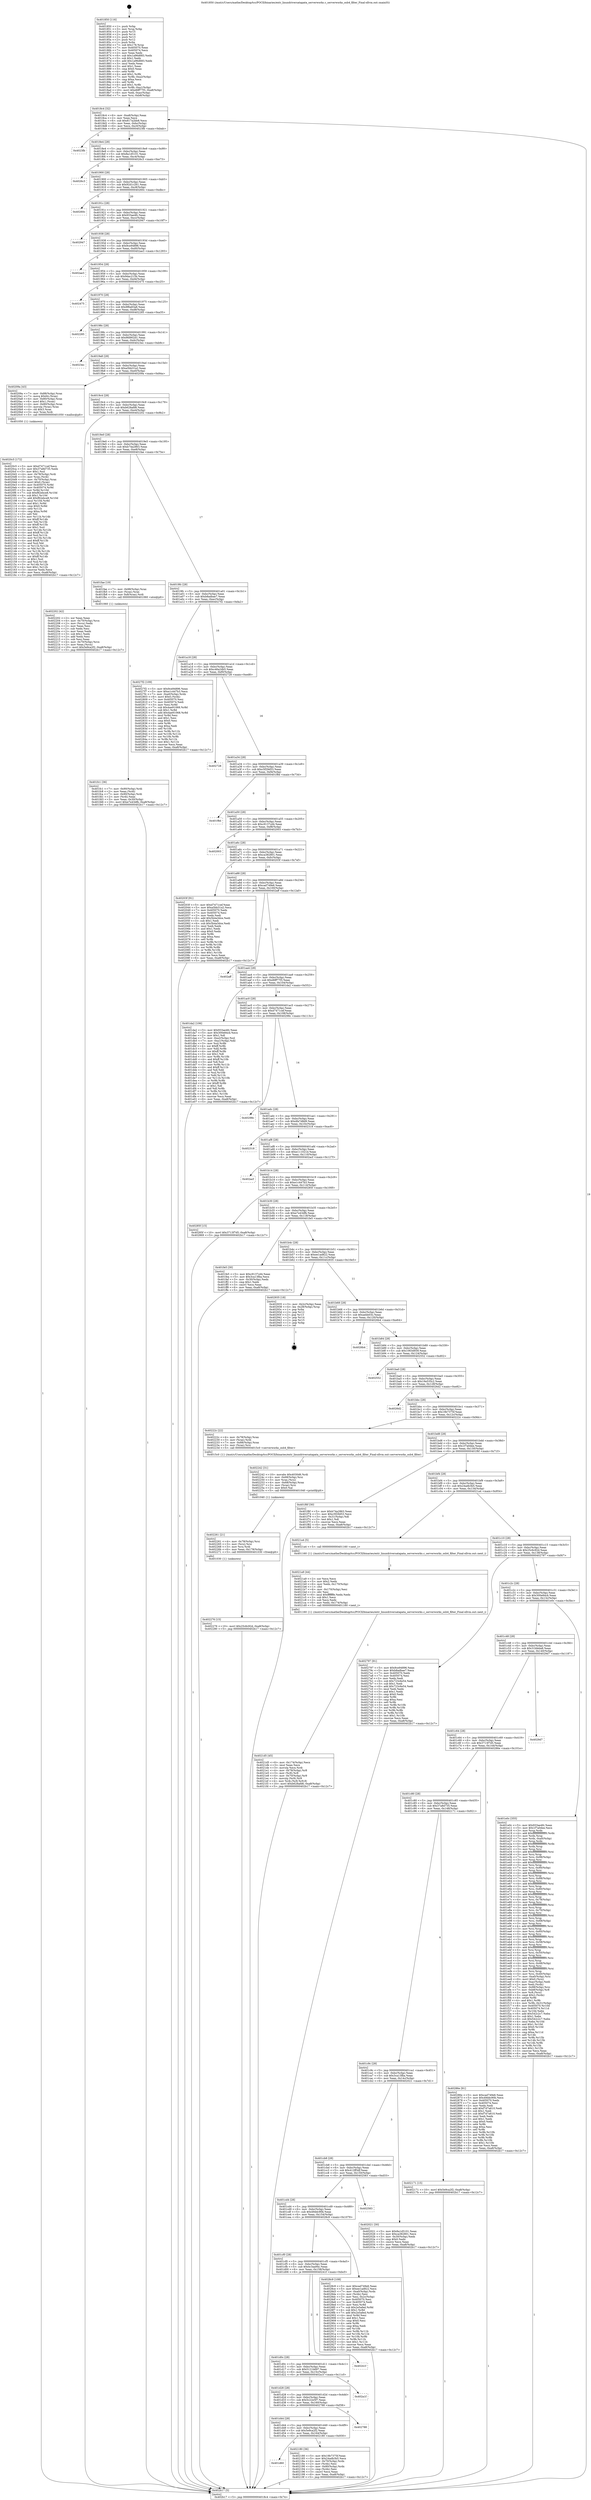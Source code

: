 digraph "0x401850" {
  label = "0x401850 (/mnt/c/Users/mathe/Desktop/tcc/POCII/binaries/extr_linuxdriversatapata_serverworks.c_serverworks_osb4_filter_Final-ollvm.out::main(0))"
  labelloc = "t"
  node[shape=record]

  Entry [label="",width=0.3,height=0.3,shape=circle,fillcolor=black,style=filled]
  "0x4018c4" [label="{
     0x4018c4 [32]\l
     | [instrs]\l
     &nbsp;&nbsp;0x4018c4 \<+6\>: mov -0xa8(%rbp),%eax\l
     &nbsp;&nbsp;0x4018ca \<+2\>: mov %eax,%ecx\l
     &nbsp;&nbsp;0x4018cc \<+6\>: sub $0x817a2bb8,%ecx\l
     &nbsp;&nbsp;0x4018d2 \<+6\>: mov %eax,-0xbc(%rbp)\l
     &nbsp;&nbsp;0x4018d8 \<+6\>: mov %ecx,-0xc0(%rbp)\l
     &nbsp;&nbsp;0x4018de \<+6\>: je 00000000004023fb \<main+0xbab\>\l
  }"]
  "0x4023fb" [label="{
     0x4023fb\l
  }", style=dashed]
  "0x4018e4" [label="{
     0x4018e4 [28]\l
     | [instrs]\l
     &nbsp;&nbsp;0x4018e4 \<+5\>: jmp 00000000004018e9 \<main+0x99\>\l
     &nbsp;&nbsp;0x4018e9 \<+6\>: mov -0xbc(%rbp),%eax\l
     &nbsp;&nbsp;0x4018ef \<+5\>: sub $0x8a1d5101,%eax\l
     &nbsp;&nbsp;0x4018f4 \<+6\>: mov %eax,-0xc4(%rbp)\l
     &nbsp;&nbsp;0x4018fa \<+6\>: je 00000000004026c3 \<main+0xe73\>\l
  }"]
  Exit [label="",width=0.3,height=0.3,shape=circle,fillcolor=black,style=filled,peripheries=2]
  "0x4026c3" [label="{
     0x4026c3\l
  }", style=dashed]
  "0x401900" [label="{
     0x401900 [28]\l
     | [instrs]\l
     &nbsp;&nbsp;0x401900 \<+5\>: jmp 0000000000401905 \<main+0xb5\>\l
     &nbsp;&nbsp;0x401905 \<+6\>: mov -0xbc(%rbp),%eax\l
     &nbsp;&nbsp;0x40190b \<+5\>: sub $0x92d1c261,%eax\l
     &nbsp;&nbsp;0x401910 \<+6\>: mov %eax,-0xc8(%rbp)\l
     &nbsp;&nbsp;0x401916 \<+6\>: je 000000000040260c \<main+0xdbc\>\l
  }"]
  "0x402276" [label="{
     0x402276 [15]\l
     | [instrs]\l
     &nbsp;&nbsp;0x402276 \<+10\>: movl $0x25c6c92d,-0xa8(%rbp)\l
     &nbsp;&nbsp;0x402280 \<+5\>: jmp 0000000000402b17 \<main+0x12c7\>\l
  }"]
  "0x40260c" [label="{
     0x40260c\l
  }", style=dashed]
  "0x40191c" [label="{
     0x40191c [28]\l
     | [instrs]\l
     &nbsp;&nbsp;0x40191c \<+5\>: jmp 0000000000401921 \<main+0xd1\>\l
     &nbsp;&nbsp;0x401921 \<+6\>: mov -0xbc(%rbp),%eax\l
     &nbsp;&nbsp;0x401927 \<+5\>: sub $0x933ae4fc,%eax\l
     &nbsp;&nbsp;0x40192c \<+6\>: mov %eax,-0xcc(%rbp)\l
     &nbsp;&nbsp;0x401932 \<+6\>: je 0000000000402947 \<main+0x10f7\>\l
  }"]
  "0x402261" [label="{
     0x402261 [21]\l
     | [instrs]\l
     &nbsp;&nbsp;0x402261 \<+4\>: mov -0x78(%rbp),%rsi\l
     &nbsp;&nbsp;0x402265 \<+3\>: mov (%rsi),%rsi\l
     &nbsp;&nbsp;0x402268 \<+3\>: mov %rsi,%rdi\l
     &nbsp;&nbsp;0x40226b \<+6\>: mov %eax,-0x178(%rbp)\l
     &nbsp;&nbsp;0x402271 \<+5\>: call 0000000000401030 \<free@plt\>\l
     | [calls]\l
     &nbsp;&nbsp;0x401030 \{1\} (unknown)\l
  }"]
  "0x402947" [label="{
     0x402947\l
  }", style=dashed]
  "0x401938" [label="{
     0x401938 [28]\l
     | [instrs]\l
     &nbsp;&nbsp;0x401938 \<+5\>: jmp 000000000040193d \<main+0xed\>\l
     &nbsp;&nbsp;0x40193d \<+6\>: mov -0xbc(%rbp),%eax\l
     &nbsp;&nbsp;0x401943 \<+5\>: sub $0x9ce94896,%eax\l
     &nbsp;&nbsp;0x401948 \<+6\>: mov %eax,-0xd0(%rbp)\l
     &nbsp;&nbsp;0x40194e \<+6\>: je 0000000000402ae3 \<main+0x1293\>\l
  }"]
  "0x402242" [label="{
     0x402242 [31]\l
     | [instrs]\l
     &nbsp;&nbsp;0x402242 \<+10\>: movabs $0x4030d6,%rdi\l
     &nbsp;&nbsp;0x40224c \<+4\>: mov -0x68(%rbp),%rsi\l
     &nbsp;&nbsp;0x402250 \<+3\>: mov %rax,(%rsi)\l
     &nbsp;&nbsp;0x402253 \<+4\>: mov -0x68(%rbp),%rax\l
     &nbsp;&nbsp;0x402257 \<+3\>: mov (%rax),%rsi\l
     &nbsp;&nbsp;0x40225a \<+2\>: mov $0x0,%al\l
     &nbsp;&nbsp;0x40225c \<+5\>: call 0000000000401040 \<printf@plt\>\l
     | [calls]\l
     &nbsp;&nbsp;0x401040 \{1\} (unknown)\l
  }"]
  "0x402ae3" [label="{
     0x402ae3\l
  }", style=dashed]
  "0x401954" [label="{
     0x401954 [28]\l
     | [instrs]\l
     &nbsp;&nbsp;0x401954 \<+5\>: jmp 0000000000401959 \<main+0x109\>\l
     &nbsp;&nbsp;0x401959 \<+6\>: mov -0xbc(%rbp),%eax\l
     &nbsp;&nbsp;0x40195f \<+5\>: sub $0x9dac215b,%eax\l
     &nbsp;&nbsp;0x401964 \<+6\>: mov %eax,-0xd4(%rbp)\l
     &nbsp;&nbsp;0x40196a \<+6\>: je 0000000000402475 \<main+0xc25\>\l
  }"]
  "0x4021d5" [label="{
     0x4021d5 [45]\l
     | [instrs]\l
     &nbsp;&nbsp;0x4021d5 \<+6\>: mov -0x174(%rbp),%ecx\l
     &nbsp;&nbsp;0x4021db \<+3\>: imul %eax,%ecx\l
     &nbsp;&nbsp;0x4021de \<+3\>: movslq %ecx,%rdi\l
     &nbsp;&nbsp;0x4021e1 \<+4\>: mov -0x78(%rbp),%r8\l
     &nbsp;&nbsp;0x4021e5 \<+3\>: mov (%r8),%r8\l
     &nbsp;&nbsp;0x4021e8 \<+4\>: mov -0x70(%rbp),%r9\l
     &nbsp;&nbsp;0x4021ec \<+3\>: movslq (%r9),%r9\l
     &nbsp;&nbsp;0x4021ef \<+4\>: mov %rdi,(%r8,%r9,8)\l
     &nbsp;&nbsp;0x4021f3 \<+10\>: movl $0xb628afd6,-0xa8(%rbp)\l
     &nbsp;&nbsp;0x4021fd \<+5\>: jmp 0000000000402b17 \<main+0x12c7\>\l
  }"]
  "0x402475" [label="{
     0x402475\l
  }", style=dashed]
  "0x401970" [label="{
     0x401970 [28]\l
     | [instrs]\l
     &nbsp;&nbsp;0x401970 \<+5\>: jmp 0000000000401975 \<main+0x125\>\l
     &nbsp;&nbsp;0x401975 \<+6\>: mov -0xbc(%rbp),%eax\l
     &nbsp;&nbsp;0x40197b \<+5\>: sub $0x9f6a83a8,%eax\l
     &nbsp;&nbsp;0x401980 \<+6\>: mov %eax,-0xd8(%rbp)\l
     &nbsp;&nbsp;0x401986 \<+6\>: je 0000000000402285 \<main+0xa35\>\l
  }"]
  "0x4021a9" [label="{
     0x4021a9 [44]\l
     | [instrs]\l
     &nbsp;&nbsp;0x4021a9 \<+2\>: xor %ecx,%ecx\l
     &nbsp;&nbsp;0x4021ab \<+5\>: mov $0x2,%edx\l
     &nbsp;&nbsp;0x4021b0 \<+6\>: mov %edx,-0x170(%rbp)\l
     &nbsp;&nbsp;0x4021b6 \<+1\>: cltd\l
     &nbsp;&nbsp;0x4021b7 \<+6\>: mov -0x170(%rbp),%esi\l
     &nbsp;&nbsp;0x4021bd \<+2\>: idiv %esi\l
     &nbsp;&nbsp;0x4021bf \<+6\>: imul $0xfffffffe,%edx,%edx\l
     &nbsp;&nbsp;0x4021c5 \<+3\>: sub $0x1,%ecx\l
     &nbsp;&nbsp;0x4021c8 \<+2\>: sub %ecx,%edx\l
     &nbsp;&nbsp;0x4021ca \<+6\>: mov %edx,-0x174(%rbp)\l
     &nbsp;&nbsp;0x4021d0 \<+5\>: call 0000000000401160 \<next_i\>\l
     | [calls]\l
     &nbsp;&nbsp;0x401160 \{1\} (/mnt/c/Users/mathe/Desktop/tcc/POCII/binaries/extr_linuxdriversatapata_serverworks.c_serverworks_osb4_filter_Final-ollvm.out::next_i)\l
  }"]
  "0x402285" [label="{
     0x402285\l
  }", style=dashed]
  "0x40198c" [label="{
     0x40198c [28]\l
     | [instrs]\l
     &nbsp;&nbsp;0x40198c \<+5\>: jmp 0000000000401991 \<main+0x141\>\l
     &nbsp;&nbsp;0x401991 \<+6\>: mov -0xbc(%rbp),%eax\l
     &nbsp;&nbsp;0x401997 \<+5\>: sub $0x9fd902d1,%eax\l
     &nbsp;&nbsp;0x40199c \<+6\>: mov %eax,-0xdc(%rbp)\l
     &nbsp;&nbsp;0x4019a2 \<+6\>: je 00000000004023ec \<main+0xb9c\>\l
  }"]
  "0x401d60" [label="{
     0x401d60\l
  }", style=dashed]
  "0x4023ec" [label="{
     0x4023ec\l
  }", style=dashed]
  "0x4019a8" [label="{
     0x4019a8 [28]\l
     | [instrs]\l
     &nbsp;&nbsp;0x4019a8 \<+5\>: jmp 00000000004019ad \<main+0x15d\>\l
     &nbsp;&nbsp;0x4019ad \<+6\>: mov -0xbc(%rbp),%eax\l
     &nbsp;&nbsp;0x4019b3 \<+5\>: sub $0xa5bb31a2,%eax\l
     &nbsp;&nbsp;0x4019b8 \<+6\>: mov %eax,-0xe0(%rbp)\l
     &nbsp;&nbsp;0x4019be \<+6\>: je 000000000040209a \<main+0x84a\>\l
  }"]
  "0x402180" [label="{
     0x402180 [36]\l
     | [instrs]\l
     &nbsp;&nbsp;0x402180 \<+5\>: mov $0x19b7375f,%eax\l
     &nbsp;&nbsp;0x402185 \<+5\>: mov $0x24adb3b5,%ecx\l
     &nbsp;&nbsp;0x40218a \<+4\>: mov -0x70(%rbp),%rdx\l
     &nbsp;&nbsp;0x40218e \<+2\>: mov (%rdx),%esi\l
     &nbsp;&nbsp;0x402190 \<+4\>: mov -0x80(%rbp),%rdx\l
     &nbsp;&nbsp;0x402194 \<+2\>: cmp (%rdx),%esi\l
     &nbsp;&nbsp;0x402196 \<+3\>: cmovl %ecx,%eax\l
     &nbsp;&nbsp;0x402199 \<+6\>: mov %eax,-0xa8(%rbp)\l
     &nbsp;&nbsp;0x40219f \<+5\>: jmp 0000000000402b17 \<main+0x12c7\>\l
  }"]
  "0x40209a" [label="{
     0x40209a [43]\l
     | [instrs]\l
     &nbsp;&nbsp;0x40209a \<+7\>: mov -0x88(%rbp),%rax\l
     &nbsp;&nbsp;0x4020a1 \<+7\>: movq $0x64,(%rax)\l
     &nbsp;&nbsp;0x4020a8 \<+4\>: mov -0x80(%rbp),%rax\l
     &nbsp;&nbsp;0x4020ac \<+6\>: movl $0x1,(%rax)\l
     &nbsp;&nbsp;0x4020b2 \<+4\>: mov -0x80(%rbp),%rax\l
     &nbsp;&nbsp;0x4020b6 \<+3\>: movslq (%rax),%rax\l
     &nbsp;&nbsp;0x4020b9 \<+4\>: shl $0x3,%rax\l
     &nbsp;&nbsp;0x4020bd \<+3\>: mov %rax,%rdi\l
     &nbsp;&nbsp;0x4020c0 \<+5\>: call 0000000000401050 \<malloc@plt\>\l
     | [calls]\l
     &nbsp;&nbsp;0x401050 \{1\} (unknown)\l
  }"]
  "0x4019c4" [label="{
     0x4019c4 [28]\l
     | [instrs]\l
     &nbsp;&nbsp;0x4019c4 \<+5\>: jmp 00000000004019c9 \<main+0x179\>\l
     &nbsp;&nbsp;0x4019c9 \<+6\>: mov -0xbc(%rbp),%eax\l
     &nbsp;&nbsp;0x4019cf \<+5\>: sub $0xb628afd6,%eax\l
     &nbsp;&nbsp;0x4019d4 \<+6\>: mov %eax,-0xe4(%rbp)\l
     &nbsp;&nbsp;0x4019da \<+6\>: je 0000000000402202 \<main+0x9b2\>\l
  }"]
  "0x401d44" [label="{
     0x401d44 [28]\l
     | [instrs]\l
     &nbsp;&nbsp;0x401d44 \<+5\>: jmp 0000000000401d49 \<main+0x4f9\>\l
     &nbsp;&nbsp;0x401d49 \<+6\>: mov -0xbc(%rbp),%eax\l
     &nbsp;&nbsp;0x401d4f \<+5\>: sub $0x5e9ca2f2,%eax\l
     &nbsp;&nbsp;0x401d54 \<+6\>: mov %eax,-0x164(%rbp)\l
     &nbsp;&nbsp;0x401d5a \<+6\>: je 0000000000402180 \<main+0x930\>\l
  }"]
  "0x402202" [label="{
     0x402202 [42]\l
     | [instrs]\l
     &nbsp;&nbsp;0x402202 \<+2\>: xor %eax,%eax\l
     &nbsp;&nbsp;0x402204 \<+4\>: mov -0x70(%rbp),%rcx\l
     &nbsp;&nbsp;0x402208 \<+2\>: mov (%rcx),%edx\l
     &nbsp;&nbsp;0x40220a \<+2\>: mov %eax,%esi\l
     &nbsp;&nbsp;0x40220c \<+2\>: sub %edx,%esi\l
     &nbsp;&nbsp;0x40220e \<+2\>: mov %eax,%edx\l
     &nbsp;&nbsp;0x402210 \<+3\>: sub $0x1,%edx\l
     &nbsp;&nbsp;0x402213 \<+2\>: add %edx,%esi\l
     &nbsp;&nbsp;0x402215 \<+2\>: sub %esi,%eax\l
     &nbsp;&nbsp;0x402217 \<+4\>: mov -0x70(%rbp),%rcx\l
     &nbsp;&nbsp;0x40221b \<+2\>: mov %eax,(%rcx)\l
     &nbsp;&nbsp;0x40221d \<+10\>: movl $0x5e9ca2f2,-0xa8(%rbp)\l
     &nbsp;&nbsp;0x402227 \<+5\>: jmp 0000000000402b17 \<main+0x12c7\>\l
  }"]
  "0x4019e0" [label="{
     0x4019e0 [28]\l
     | [instrs]\l
     &nbsp;&nbsp;0x4019e0 \<+5\>: jmp 00000000004019e5 \<main+0x195\>\l
     &nbsp;&nbsp;0x4019e5 \<+6\>: mov -0xbc(%rbp),%eax\l
     &nbsp;&nbsp;0x4019eb \<+5\>: sub $0xb74a2863,%eax\l
     &nbsp;&nbsp;0x4019f0 \<+6\>: mov %eax,-0xe8(%rbp)\l
     &nbsp;&nbsp;0x4019f6 \<+6\>: je 0000000000401fae \<main+0x75e\>\l
  }"]
  "0x402788" [label="{
     0x402788\l
  }", style=dashed]
  "0x401fae" [label="{
     0x401fae [19]\l
     | [instrs]\l
     &nbsp;&nbsp;0x401fae \<+7\>: mov -0x98(%rbp),%rax\l
     &nbsp;&nbsp;0x401fb5 \<+3\>: mov (%rax),%rax\l
     &nbsp;&nbsp;0x401fb8 \<+4\>: mov 0x8(%rax),%rdi\l
     &nbsp;&nbsp;0x401fbc \<+5\>: call 0000000000401060 \<atoi@plt\>\l
     | [calls]\l
     &nbsp;&nbsp;0x401060 \{1\} (unknown)\l
  }"]
  "0x4019fc" [label="{
     0x4019fc [28]\l
     | [instrs]\l
     &nbsp;&nbsp;0x4019fc \<+5\>: jmp 0000000000401a01 \<main+0x1b1\>\l
     &nbsp;&nbsp;0x401a01 \<+6\>: mov -0xbc(%rbp),%eax\l
     &nbsp;&nbsp;0x401a07 \<+5\>: sub $0xb8adbae7,%eax\l
     &nbsp;&nbsp;0x401a0c \<+6\>: mov %eax,-0xec(%rbp)\l
     &nbsp;&nbsp;0x401a12 \<+6\>: je 00000000004027f2 \<main+0xfa2\>\l
  }"]
  "0x401d28" [label="{
     0x401d28 [28]\l
     | [instrs]\l
     &nbsp;&nbsp;0x401d28 \<+5\>: jmp 0000000000401d2d \<main+0x4dd\>\l
     &nbsp;&nbsp;0x401d2d \<+6\>: mov -0xbc(%rbp),%eax\l
     &nbsp;&nbsp;0x401d33 \<+5\>: sub $0x5c22e5f7,%eax\l
     &nbsp;&nbsp;0x401d38 \<+6\>: mov %eax,-0x160(%rbp)\l
     &nbsp;&nbsp;0x401d3e \<+6\>: je 0000000000402788 \<main+0xf38\>\l
  }"]
  "0x4027f2" [label="{
     0x4027f2 [109]\l
     | [instrs]\l
     &nbsp;&nbsp;0x4027f2 \<+5\>: mov $0x9ce94896,%eax\l
     &nbsp;&nbsp;0x4027f7 \<+5\>: mov $0xe1c447b3,%ecx\l
     &nbsp;&nbsp;0x4027fc \<+7\>: mov -0xa0(%rbp),%rdx\l
     &nbsp;&nbsp;0x402803 \<+6\>: movl $0x0,(%rdx)\l
     &nbsp;&nbsp;0x402809 \<+7\>: mov 0x405070,%esi\l
     &nbsp;&nbsp;0x402810 \<+7\>: mov 0x405074,%edi\l
     &nbsp;&nbsp;0x402817 \<+3\>: mov %esi,%r8d\l
     &nbsp;&nbsp;0x40281a \<+7\>: sub $0x4ae91068,%r8d\l
     &nbsp;&nbsp;0x402821 \<+4\>: sub $0x1,%r8d\l
     &nbsp;&nbsp;0x402825 \<+7\>: add $0x4ae91068,%r8d\l
     &nbsp;&nbsp;0x40282c \<+4\>: imul %r8d,%esi\l
     &nbsp;&nbsp;0x402830 \<+3\>: and $0x1,%esi\l
     &nbsp;&nbsp;0x402833 \<+3\>: cmp $0x0,%esi\l
     &nbsp;&nbsp;0x402836 \<+4\>: sete %r9b\l
     &nbsp;&nbsp;0x40283a \<+3\>: cmp $0xa,%edi\l
     &nbsp;&nbsp;0x40283d \<+4\>: setl %r10b\l
     &nbsp;&nbsp;0x402841 \<+3\>: mov %r9b,%r11b\l
     &nbsp;&nbsp;0x402844 \<+3\>: and %r10b,%r11b\l
     &nbsp;&nbsp;0x402847 \<+3\>: xor %r10b,%r9b\l
     &nbsp;&nbsp;0x40284a \<+3\>: or %r9b,%r11b\l
     &nbsp;&nbsp;0x40284d \<+4\>: test $0x1,%r11b\l
     &nbsp;&nbsp;0x402851 \<+3\>: cmovne %ecx,%eax\l
     &nbsp;&nbsp;0x402854 \<+6\>: mov %eax,-0xa8(%rbp)\l
     &nbsp;&nbsp;0x40285a \<+5\>: jmp 0000000000402b17 \<main+0x12c7\>\l
  }"]
  "0x401a18" [label="{
     0x401a18 [28]\l
     | [instrs]\l
     &nbsp;&nbsp;0x401a18 \<+5\>: jmp 0000000000401a1d \<main+0x1cd\>\l
     &nbsp;&nbsp;0x401a1d \<+6\>: mov -0xbc(%rbp),%eax\l
     &nbsp;&nbsp;0x401a23 \<+5\>: sub $0xc46a24b5,%eax\l
     &nbsp;&nbsp;0x401a28 \<+6\>: mov %eax,-0xf0(%rbp)\l
     &nbsp;&nbsp;0x401a2e \<+6\>: je 0000000000402728 \<main+0xed8\>\l
  }"]
  "0x402a1f" [label="{
     0x402a1f\l
  }", style=dashed]
  "0x402728" [label="{
     0x402728\l
  }", style=dashed]
  "0x401a34" [label="{
     0x401a34 [28]\l
     | [instrs]\l
     &nbsp;&nbsp;0x401a34 \<+5\>: jmp 0000000000401a39 \<main+0x1e9\>\l
     &nbsp;&nbsp;0x401a39 \<+6\>: mov -0xbc(%rbp),%eax\l
     &nbsp;&nbsp;0x401a3f \<+5\>: sub $0xc5f29d53,%eax\l
     &nbsp;&nbsp;0x401a44 \<+6\>: mov %eax,-0xf4(%rbp)\l
     &nbsp;&nbsp;0x401a4a \<+6\>: je 0000000000401f8d \<main+0x73d\>\l
  }"]
  "0x401d0c" [label="{
     0x401d0c [28]\l
     | [instrs]\l
     &nbsp;&nbsp;0x401d0c \<+5\>: jmp 0000000000401d11 \<main+0x4c1\>\l
     &nbsp;&nbsp;0x401d11 \<+6\>: mov -0xbc(%rbp),%eax\l
     &nbsp;&nbsp;0x401d17 \<+5\>: sub $0x5121b697,%eax\l
     &nbsp;&nbsp;0x401d1c \<+6\>: mov %eax,-0x15c(%rbp)\l
     &nbsp;&nbsp;0x401d22 \<+6\>: je 0000000000402a1f \<main+0x11cf\>\l
  }"]
  "0x401f8d" [label="{
     0x401f8d\l
  }", style=dashed]
  "0x401a50" [label="{
     0x401a50 [28]\l
     | [instrs]\l
     &nbsp;&nbsp;0x401a50 \<+5\>: jmp 0000000000401a55 \<main+0x205\>\l
     &nbsp;&nbsp;0x401a55 \<+6\>: mov -0xbc(%rbp),%eax\l
     &nbsp;&nbsp;0x401a5b \<+5\>: sub $0xc9137cd4,%eax\l
     &nbsp;&nbsp;0x401a60 \<+6\>: mov %eax,-0xf8(%rbp)\l
     &nbsp;&nbsp;0x401a66 \<+6\>: je 0000000000402003 \<main+0x7b3\>\l
  }"]
  "0x40241f" [label="{
     0x40241f\l
  }", style=dashed]
  "0x402003" [label="{
     0x402003\l
  }", style=dashed]
  "0x401a6c" [label="{
     0x401a6c [28]\l
     | [instrs]\l
     &nbsp;&nbsp;0x401a6c \<+5\>: jmp 0000000000401a71 \<main+0x221\>\l
     &nbsp;&nbsp;0x401a71 \<+6\>: mov -0xbc(%rbp),%eax\l
     &nbsp;&nbsp;0x401a77 \<+5\>: sub $0xca382801,%eax\l
     &nbsp;&nbsp;0x401a7c \<+6\>: mov %eax,-0xfc(%rbp)\l
     &nbsp;&nbsp;0x401a82 \<+6\>: je 000000000040203f \<main+0x7ef\>\l
  }"]
  "0x401cf0" [label="{
     0x401cf0 [28]\l
     | [instrs]\l
     &nbsp;&nbsp;0x401cf0 \<+5\>: jmp 0000000000401cf5 \<main+0x4a5\>\l
     &nbsp;&nbsp;0x401cf5 \<+6\>: mov -0xbc(%rbp),%eax\l
     &nbsp;&nbsp;0x401cfb \<+5\>: sub $0x4c3aa94c,%eax\l
     &nbsp;&nbsp;0x401d00 \<+6\>: mov %eax,-0x158(%rbp)\l
     &nbsp;&nbsp;0x401d06 \<+6\>: je 000000000040241f \<main+0xbcf\>\l
  }"]
  "0x40203f" [label="{
     0x40203f [91]\l
     | [instrs]\l
     &nbsp;&nbsp;0x40203f \<+5\>: mov $0xd7471cef,%eax\l
     &nbsp;&nbsp;0x402044 \<+5\>: mov $0xa5bb31a2,%ecx\l
     &nbsp;&nbsp;0x402049 \<+7\>: mov 0x405070,%edx\l
     &nbsp;&nbsp;0x402050 \<+7\>: mov 0x405074,%esi\l
     &nbsp;&nbsp;0x402057 \<+2\>: mov %edx,%edi\l
     &nbsp;&nbsp;0x402059 \<+6\>: add $0x5b4a3dce,%edi\l
     &nbsp;&nbsp;0x40205f \<+3\>: sub $0x1,%edi\l
     &nbsp;&nbsp;0x402062 \<+6\>: sub $0x5b4a3dce,%edi\l
     &nbsp;&nbsp;0x402068 \<+3\>: imul %edi,%edx\l
     &nbsp;&nbsp;0x40206b \<+3\>: and $0x1,%edx\l
     &nbsp;&nbsp;0x40206e \<+3\>: cmp $0x0,%edx\l
     &nbsp;&nbsp;0x402071 \<+4\>: sete %r8b\l
     &nbsp;&nbsp;0x402075 \<+3\>: cmp $0xa,%esi\l
     &nbsp;&nbsp;0x402078 \<+4\>: setl %r9b\l
     &nbsp;&nbsp;0x40207c \<+3\>: mov %r8b,%r10b\l
     &nbsp;&nbsp;0x40207f \<+3\>: and %r9b,%r10b\l
     &nbsp;&nbsp;0x402082 \<+3\>: xor %r9b,%r8b\l
     &nbsp;&nbsp;0x402085 \<+3\>: or %r8b,%r10b\l
     &nbsp;&nbsp;0x402088 \<+4\>: test $0x1,%r10b\l
     &nbsp;&nbsp;0x40208c \<+3\>: cmovne %ecx,%eax\l
     &nbsp;&nbsp;0x40208f \<+6\>: mov %eax,-0xa8(%rbp)\l
     &nbsp;&nbsp;0x402095 \<+5\>: jmp 0000000000402b17 \<main+0x12c7\>\l
  }"]
  "0x401a88" [label="{
     0x401a88 [28]\l
     | [instrs]\l
     &nbsp;&nbsp;0x401a88 \<+5\>: jmp 0000000000401a8d \<main+0x23d\>\l
     &nbsp;&nbsp;0x401a8d \<+6\>: mov -0xbc(%rbp),%eax\l
     &nbsp;&nbsp;0x401a93 \<+5\>: sub $0xcad749e6,%eax\l
     &nbsp;&nbsp;0x401a98 \<+6\>: mov %eax,-0x100(%rbp)\l
     &nbsp;&nbsp;0x401a9e \<+6\>: je 0000000000402aff \<main+0x12af\>\l
  }"]
  "0x4028c9" [label="{
     0x4028c9 [108]\l
     | [instrs]\l
     &nbsp;&nbsp;0x4028c9 \<+5\>: mov $0xcad749e6,%eax\l
     &nbsp;&nbsp;0x4028ce \<+5\>: mov $0xee1ad822,%ecx\l
     &nbsp;&nbsp;0x4028d3 \<+7\>: mov -0xa0(%rbp),%rdx\l
     &nbsp;&nbsp;0x4028da \<+2\>: mov (%rdx),%esi\l
     &nbsp;&nbsp;0x4028dc \<+3\>: mov %esi,-0x2c(%rbp)\l
     &nbsp;&nbsp;0x4028df \<+7\>: mov 0x405070,%esi\l
     &nbsp;&nbsp;0x4028e6 \<+7\>: mov 0x405074,%edi\l
     &nbsp;&nbsp;0x4028ed \<+3\>: mov %esi,%r8d\l
     &nbsp;&nbsp;0x4028f0 \<+7\>: sub $0x2e5afed,%r8d\l
     &nbsp;&nbsp;0x4028f7 \<+4\>: sub $0x1,%r8d\l
     &nbsp;&nbsp;0x4028fb \<+7\>: add $0x2e5afed,%r8d\l
     &nbsp;&nbsp;0x402902 \<+4\>: imul %r8d,%esi\l
     &nbsp;&nbsp;0x402906 \<+3\>: and $0x1,%esi\l
     &nbsp;&nbsp;0x402909 \<+3\>: cmp $0x0,%esi\l
     &nbsp;&nbsp;0x40290c \<+4\>: sete %r9b\l
     &nbsp;&nbsp;0x402910 \<+3\>: cmp $0xa,%edi\l
     &nbsp;&nbsp;0x402913 \<+4\>: setl %r10b\l
     &nbsp;&nbsp;0x402917 \<+3\>: mov %r9b,%r11b\l
     &nbsp;&nbsp;0x40291a \<+3\>: and %r10b,%r11b\l
     &nbsp;&nbsp;0x40291d \<+3\>: xor %r10b,%r9b\l
     &nbsp;&nbsp;0x402920 \<+3\>: or %r9b,%r11b\l
     &nbsp;&nbsp;0x402923 \<+4\>: test $0x1,%r11b\l
     &nbsp;&nbsp;0x402927 \<+3\>: cmovne %ecx,%eax\l
     &nbsp;&nbsp;0x40292a \<+6\>: mov %eax,-0xa8(%rbp)\l
     &nbsp;&nbsp;0x402930 \<+5\>: jmp 0000000000402b17 \<main+0x12c7\>\l
  }"]
  "0x402aff" [label="{
     0x402aff\l
  }", style=dashed]
  "0x401aa4" [label="{
     0x401aa4 [28]\l
     | [instrs]\l
     &nbsp;&nbsp;0x401aa4 \<+5\>: jmp 0000000000401aa9 \<main+0x259\>\l
     &nbsp;&nbsp;0x401aa9 \<+6\>: mov -0xbc(%rbp),%eax\l
     &nbsp;&nbsp;0x401aaf \<+5\>: sub $0xd6ff77f3,%eax\l
     &nbsp;&nbsp;0x401ab4 \<+6\>: mov %eax,-0x104(%rbp)\l
     &nbsp;&nbsp;0x401aba \<+6\>: je 0000000000401da2 \<main+0x552\>\l
  }"]
  "0x401cd4" [label="{
     0x401cd4 [28]\l
     | [instrs]\l
     &nbsp;&nbsp;0x401cd4 \<+5\>: jmp 0000000000401cd9 \<main+0x489\>\l
     &nbsp;&nbsp;0x401cd9 \<+6\>: mov -0xbc(%rbp),%eax\l
     &nbsp;&nbsp;0x401cdf \<+5\>: sub $0x49ddc90b,%eax\l
     &nbsp;&nbsp;0x401ce4 \<+6\>: mov %eax,-0x154(%rbp)\l
     &nbsp;&nbsp;0x401cea \<+6\>: je 00000000004028c9 \<main+0x1079\>\l
  }"]
  "0x401da2" [label="{
     0x401da2 [106]\l
     | [instrs]\l
     &nbsp;&nbsp;0x401da2 \<+5\>: mov $0x933ae4fc,%eax\l
     &nbsp;&nbsp;0x401da7 \<+5\>: mov $0x300e84cb,%ecx\l
     &nbsp;&nbsp;0x401dac \<+2\>: mov $0x1,%dl\l
     &nbsp;&nbsp;0x401dae \<+7\>: mov -0xa2(%rbp),%sil\l
     &nbsp;&nbsp;0x401db5 \<+7\>: mov -0xa1(%rbp),%dil\l
     &nbsp;&nbsp;0x401dbc \<+3\>: mov %sil,%r8b\l
     &nbsp;&nbsp;0x401dbf \<+4\>: xor $0xff,%r8b\l
     &nbsp;&nbsp;0x401dc3 \<+3\>: mov %dil,%r9b\l
     &nbsp;&nbsp;0x401dc6 \<+4\>: xor $0xff,%r9b\l
     &nbsp;&nbsp;0x401dca \<+3\>: xor $0x1,%dl\l
     &nbsp;&nbsp;0x401dcd \<+3\>: mov %r8b,%r10b\l
     &nbsp;&nbsp;0x401dd0 \<+4\>: and $0xff,%r10b\l
     &nbsp;&nbsp;0x401dd4 \<+3\>: and %dl,%sil\l
     &nbsp;&nbsp;0x401dd7 \<+3\>: mov %r9b,%r11b\l
     &nbsp;&nbsp;0x401dda \<+4\>: and $0xff,%r11b\l
     &nbsp;&nbsp;0x401dde \<+3\>: and %dl,%dil\l
     &nbsp;&nbsp;0x401de1 \<+3\>: or %sil,%r10b\l
     &nbsp;&nbsp;0x401de4 \<+3\>: or %dil,%r11b\l
     &nbsp;&nbsp;0x401de7 \<+3\>: xor %r11b,%r10b\l
     &nbsp;&nbsp;0x401dea \<+3\>: or %r9b,%r8b\l
     &nbsp;&nbsp;0x401ded \<+4\>: xor $0xff,%r8b\l
     &nbsp;&nbsp;0x401df1 \<+3\>: or $0x1,%dl\l
     &nbsp;&nbsp;0x401df4 \<+3\>: and %dl,%r8b\l
     &nbsp;&nbsp;0x401df7 \<+3\>: or %r8b,%r10b\l
     &nbsp;&nbsp;0x401dfa \<+4\>: test $0x1,%r10b\l
     &nbsp;&nbsp;0x401dfe \<+3\>: cmovne %ecx,%eax\l
     &nbsp;&nbsp;0x401e01 \<+6\>: mov %eax,-0xa8(%rbp)\l
     &nbsp;&nbsp;0x401e07 \<+5\>: jmp 0000000000402b17 \<main+0x12c7\>\l
  }"]
  "0x401ac0" [label="{
     0x401ac0 [28]\l
     | [instrs]\l
     &nbsp;&nbsp;0x401ac0 \<+5\>: jmp 0000000000401ac5 \<main+0x275\>\l
     &nbsp;&nbsp;0x401ac5 \<+6\>: mov -0xbc(%rbp),%eax\l
     &nbsp;&nbsp;0x401acb \<+5\>: sub $0xd7471cef,%eax\l
     &nbsp;&nbsp;0x401ad0 \<+6\>: mov %eax,-0x108(%rbp)\l
     &nbsp;&nbsp;0x401ad6 \<+6\>: je 000000000040298c \<main+0x113c\>\l
  }"]
  "0x402b17" [label="{
     0x402b17 [5]\l
     | [instrs]\l
     &nbsp;&nbsp;0x402b17 \<+5\>: jmp 00000000004018c4 \<main+0x74\>\l
  }"]
  "0x401850" [label="{
     0x401850 [116]\l
     | [instrs]\l
     &nbsp;&nbsp;0x401850 \<+1\>: push %rbp\l
     &nbsp;&nbsp;0x401851 \<+3\>: mov %rsp,%rbp\l
     &nbsp;&nbsp;0x401854 \<+2\>: push %r15\l
     &nbsp;&nbsp;0x401856 \<+2\>: push %r14\l
     &nbsp;&nbsp;0x401858 \<+2\>: push %r13\l
     &nbsp;&nbsp;0x40185a \<+2\>: push %r12\l
     &nbsp;&nbsp;0x40185c \<+1\>: push %rbx\l
     &nbsp;&nbsp;0x40185d \<+7\>: sub $0x178,%rsp\l
     &nbsp;&nbsp;0x401864 \<+7\>: mov 0x405070,%eax\l
     &nbsp;&nbsp;0x40186b \<+7\>: mov 0x405074,%ecx\l
     &nbsp;&nbsp;0x401872 \<+2\>: mov %eax,%edx\l
     &nbsp;&nbsp;0x401874 \<+6\>: sub $0x1a96d683,%edx\l
     &nbsp;&nbsp;0x40187a \<+3\>: sub $0x1,%edx\l
     &nbsp;&nbsp;0x40187d \<+6\>: add $0x1a96d683,%edx\l
     &nbsp;&nbsp;0x401883 \<+3\>: imul %edx,%eax\l
     &nbsp;&nbsp;0x401886 \<+3\>: and $0x1,%eax\l
     &nbsp;&nbsp;0x401889 \<+3\>: cmp $0x0,%eax\l
     &nbsp;&nbsp;0x40188c \<+4\>: sete %r8b\l
     &nbsp;&nbsp;0x401890 \<+4\>: and $0x1,%r8b\l
     &nbsp;&nbsp;0x401894 \<+7\>: mov %r8b,-0xa2(%rbp)\l
     &nbsp;&nbsp;0x40189b \<+3\>: cmp $0xa,%ecx\l
     &nbsp;&nbsp;0x40189e \<+4\>: setl %r8b\l
     &nbsp;&nbsp;0x4018a2 \<+4\>: and $0x1,%r8b\l
     &nbsp;&nbsp;0x4018a6 \<+7\>: mov %r8b,-0xa1(%rbp)\l
     &nbsp;&nbsp;0x4018ad \<+10\>: movl $0xd6ff77f3,-0xa8(%rbp)\l
     &nbsp;&nbsp;0x4018b7 \<+6\>: mov %edi,-0xac(%rbp)\l
     &nbsp;&nbsp;0x4018bd \<+7\>: mov %rsi,-0xb8(%rbp)\l
  }"]
  "0x402583" [label="{
     0x402583\l
  }", style=dashed]
  "0x40298c" [label="{
     0x40298c\l
  }", style=dashed]
  "0x401adc" [label="{
     0x401adc [28]\l
     | [instrs]\l
     &nbsp;&nbsp;0x401adc \<+5\>: jmp 0000000000401ae1 \<main+0x291\>\l
     &nbsp;&nbsp;0x401ae1 \<+6\>: mov -0xbc(%rbp),%eax\l
     &nbsp;&nbsp;0x401ae7 \<+5\>: sub $0xdfa7d8d9,%eax\l
     &nbsp;&nbsp;0x401aec \<+6\>: mov %eax,-0x10c(%rbp)\l
     &nbsp;&nbsp;0x401af2 \<+6\>: je 0000000000402318 \<main+0xac8\>\l
  }"]
  "0x4020c5" [label="{
     0x4020c5 [172]\l
     | [instrs]\l
     &nbsp;&nbsp;0x4020c5 \<+5\>: mov $0xd7471cef,%ecx\l
     &nbsp;&nbsp;0x4020ca \<+5\>: mov $0x37a8d735,%edx\l
     &nbsp;&nbsp;0x4020cf \<+3\>: mov $0x1,%sil\l
     &nbsp;&nbsp;0x4020d2 \<+4\>: mov -0x78(%rbp),%rdi\l
     &nbsp;&nbsp;0x4020d6 \<+3\>: mov %rax,(%rdi)\l
     &nbsp;&nbsp;0x4020d9 \<+4\>: mov -0x70(%rbp),%rax\l
     &nbsp;&nbsp;0x4020dd \<+6\>: movl $0x0,(%rax)\l
     &nbsp;&nbsp;0x4020e3 \<+8\>: mov 0x405070,%r8d\l
     &nbsp;&nbsp;0x4020eb \<+8\>: mov 0x405074,%r9d\l
     &nbsp;&nbsp;0x4020f3 \<+3\>: mov %r8d,%r10d\l
     &nbsp;&nbsp;0x4020f6 \<+7\>: sub $0xf82ebce8,%r10d\l
     &nbsp;&nbsp;0x4020fd \<+4\>: sub $0x1,%r10d\l
     &nbsp;&nbsp;0x402101 \<+7\>: add $0xf82ebce8,%r10d\l
     &nbsp;&nbsp;0x402108 \<+4\>: imul %r10d,%r8d\l
     &nbsp;&nbsp;0x40210c \<+4\>: and $0x1,%r8d\l
     &nbsp;&nbsp;0x402110 \<+4\>: cmp $0x0,%r8d\l
     &nbsp;&nbsp;0x402114 \<+4\>: sete %r11b\l
     &nbsp;&nbsp;0x402118 \<+4\>: cmp $0xa,%r9d\l
     &nbsp;&nbsp;0x40211c \<+3\>: setl %bl\l
     &nbsp;&nbsp;0x40211f \<+3\>: mov %r11b,%r14b\l
     &nbsp;&nbsp;0x402122 \<+4\>: xor $0xff,%r14b\l
     &nbsp;&nbsp;0x402126 \<+3\>: mov %bl,%r15b\l
     &nbsp;&nbsp;0x402129 \<+4\>: xor $0xff,%r15b\l
     &nbsp;&nbsp;0x40212d \<+4\>: xor $0x1,%sil\l
     &nbsp;&nbsp;0x402131 \<+3\>: mov %r14b,%r12b\l
     &nbsp;&nbsp;0x402134 \<+4\>: and $0xff,%r12b\l
     &nbsp;&nbsp;0x402138 \<+3\>: and %sil,%r11b\l
     &nbsp;&nbsp;0x40213b \<+3\>: mov %r15b,%r13b\l
     &nbsp;&nbsp;0x40213e \<+4\>: and $0xff,%r13b\l
     &nbsp;&nbsp;0x402142 \<+3\>: and %sil,%bl\l
     &nbsp;&nbsp;0x402145 \<+3\>: or %r11b,%r12b\l
     &nbsp;&nbsp;0x402148 \<+3\>: or %bl,%r13b\l
     &nbsp;&nbsp;0x40214b \<+3\>: xor %r13b,%r12b\l
     &nbsp;&nbsp;0x40214e \<+3\>: or %r15b,%r14b\l
     &nbsp;&nbsp;0x402151 \<+4\>: xor $0xff,%r14b\l
     &nbsp;&nbsp;0x402155 \<+4\>: or $0x1,%sil\l
     &nbsp;&nbsp;0x402159 \<+3\>: and %sil,%r14b\l
     &nbsp;&nbsp;0x40215c \<+3\>: or %r14b,%r12b\l
     &nbsp;&nbsp;0x40215f \<+4\>: test $0x1,%r12b\l
     &nbsp;&nbsp;0x402163 \<+3\>: cmovne %edx,%ecx\l
     &nbsp;&nbsp;0x402166 \<+6\>: mov %ecx,-0xa8(%rbp)\l
     &nbsp;&nbsp;0x40216c \<+5\>: jmp 0000000000402b17 \<main+0x12c7\>\l
  }"]
  "0x402318" [label="{
     0x402318\l
  }", style=dashed]
  "0x401af8" [label="{
     0x401af8 [28]\l
     | [instrs]\l
     &nbsp;&nbsp;0x401af8 \<+5\>: jmp 0000000000401afd \<main+0x2ad\>\l
     &nbsp;&nbsp;0x401afd \<+6\>: mov -0xbc(%rbp),%eax\l
     &nbsp;&nbsp;0x401b03 \<+5\>: sub $0xe111021d,%eax\l
     &nbsp;&nbsp;0x401b08 \<+6\>: mov %eax,-0x110(%rbp)\l
     &nbsp;&nbsp;0x401b0e \<+6\>: je 0000000000402acf \<main+0x127f\>\l
  }"]
  "0x401cb8" [label="{
     0x401cb8 [28]\l
     | [instrs]\l
     &nbsp;&nbsp;0x401cb8 \<+5\>: jmp 0000000000401cbd \<main+0x46d\>\l
     &nbsp;&nbsp;0x401cbd \<+6\>: mov -0xbc(%rbp),%eax\l
     &nbsp;&nbsp;0x401cc3 \<+5\>: sub $0x412ff3df,%eax\l
     &nbsp;&nbsp;0x401cc8 \<+6\>: mov %eax,-0x150(%rbp)\l
     &nbsp;&nbsp;0x401cce \<+6\>: je 0000000000402583 \<main+0xd33\>\l
  }"]
  "0x402acf" [label="{
     0x402acf\l
  }", style=dashed]
  "0x401b14" [label="{
     0x401b14 [28]\l
     | [instrs]\l
     &nbsp;&nbsp;0x401b14 \<+5\>: jmp 0000000000401b19 \<main+0x2c9\>\l
     &nbsp;&nbsp;0x401b19 \<+6\>: mov -0xbc(%rbp),%eax\l
     &nbsp;&nbsp;0x401b1f \<+5\>: sub $0xe1c447b3,%eax\l
     &nbsp;&nbsp;0x401b24 \<+6\>: mov %eax,-0x114(%rbp)\l
     &nbsp;&nbsp;0x401b2a \<+6\>: je 000000000040285f \<main+0x100f\>\l
  }"]
  "0x402021" [label="{
     0x402021 [30]\l
     | [instrs]\l
     &nbsp;&nbsp;0x402021 \<+5\>: mov $0x8a1d5101,%eax\l
     &nbsp;&nbsp;0x402026 \<+5\>: mov $0xca382801,%ecx\l
     &nbsp;&nbsp;0x40202b \<+3\>: mov -0x30(%rbp),%edx\l
     &nbsp;&nbsp;0x40202e \<+3\>: cmp $0x0,%edx\l
     &nbsp;&nbsp;0x402031 \<+3\>: cmove %ecx,%eax\l
     &nbsp;&nbsp;0x402034 \<+6\>: mov %eax,-0xa8(%rbp)\l
     &nbsp;&nbsp;0x40203a \<+5\>: jmp 0000000000402b17 \<main+0x12c7\>\l
  }"]
  "0x40285f" [label="{
     0x40285f [15]\l
     | [instrs]\l
     &nbsp;&nbsp;0x40285f \<+10\>: movl $0x3713f7d5,-0xa8(%rbp)\l
     &nbsp;&nbsp;0x402869 \<+5\>: jmp 0000000000402b17 \<main+0x12c7\>\l
  }"]
  "0x401b30" [label="{
     0x401b30 [28]\l
     | [instrs]\l
     &nbsp;&nbsp;0x401b30 \<+5\>: jmp 0000000000401b35 \<main+0x2e5\>\l
     &nbsp;&nbsp;0x401b35 \<+6\>: mov -0xbc(%rbp),%eax\l
     &nbsp;&nbsp;0x401b3b \<+5\>: sub $0xe7e43dfb,%eax\l
     &nbsp;&nbsp;0x401b40 \<+6\>: mov %eax,-0x118(%rbp)\l
     &nbsp;&nbsp;0x401b46 \<+6\>: je 0000000000401fe5 \<main+0x795\>\l
  }"]
  "0x401c9c" [label="{
     0x401c9c [28]\l
     | [instrs]\l
     &nbsp;&nbsp;0x401c9c \<+5\>: jmp 0000000000401ca1 \<main+0x451\>\l
     &nbsp;&nbsp;0x401ca1 \<+6\>: mov -0xbc(%rbp),%eax\l
     &nbsp;&nbsp;0x401ca7 \<+5\>: sub $0x3ca13fba,%eax\l
     &nbsp;&nbsp;0x401cac \<+6\>: mov %eax,-0x14c(%rbp)\l
     &nbsp;&nbsp;0x401cb2 \<+6\>: je 0000000000402021 \<main+0x7d1\>\l
  }"]
  "0x401fe5" [label="{
     0x401fe5 [30]\l
     | [instrs]\l
     &nbsp;&nbsp;0x401fe5 \<+5\>: mov $0xc9137cd4,%eax\l
     &nbsp;&nbsp;0x401fea \<+5\>: mov $0x3ca13fba,%ecx\l
     &nbsp;&nbsp;0x401fef \<+3\>: mov -0x30(%rbp),%edx\l
     &nbsp;&nbsp;0x401ff2 \<+3\>: cmp $0x1,%edx\l
     &nbsp;&nbsp;0x401ff5 \<+3\>: cmovl %ecx,%eax\l
     &nbsp;&nbsp;0x401ff8 \<+6\>: mov %eax,-0xa8(%rbp)\l
     &nbsp;&nbsp;0x401ffe \<+5\>: jmp 0000000000402b17 \<main+0x12c7\>\l
  }"]
  "0x401b4c" [label="{
     0x401b4c [28]\l
     | [instrs]\l
     &nbsp;&nbsp;0x401b4c \<+5\>: jmp 0000000000401b51 \<main+0x301\>\l
     &nbsp;&nbsp;0x401b51 \<+6\>: mov -0xbc(%rbp),%eax\l
     &nbsp;&nbsp;0x401b57 \<+5\>: sub $0xee1ad822,%eax\l
     &nbsp;&nbsp;0x401b5c \<+6\>: mov %eax,-0x11c(%rbp)\l
     &nbsp;&nbsp;0x401b62 \<+6\>: je 0000000000402935 \<main+0x10e5\>\l
  }"]
  "0x402171" [label="{
     0x402171 [15]\l
     | [instrs]\l
     &nbsp;&nbsp;0x402171 \<+10\>: movl $0x5e9ca2f2,-0xa8(%rbp)\l
     &nbsp;&nbsp;0x40217b \<+5\>: jmp 0000000000402b17 \<main+0x12c7\>\l
  }"]
  "0x402935" [label="{
     0x402935 [18]\l
     | [instrs]\l
     &nbsp;&nbsp;0x402935 \<+3\>: mov -0x2c(%rbp),%eax\l
     &nbsp;&nbsp;0x402938 \<+4\>: lea -0x28(%rbp),%rsp\l
     &nbsp;&nbsp;0x40293c \<+1\>: pop %rbx\l
     &nbsp;&nbsp;0x40293d \<+2\>: pop %r12\l
     &nbsp;&nbsp;0x40293f \<+2\>: pop %r13\l
     &nbsp;&nbsp;0x402941 \<+2\>: pop %r14\l
     &nbsp;&nbsp;0x402943 \<+2\>: pop %r15\l
     &nbsp;&nbsp;0x402945 \<+1\>: pop %rbp\l
     &nbsp;&nbsp;0x402946 \<+1\>: ret\l
  }"]
  "0x401b68" [label="{
     0x401b68 [28]\l
     | [instrs]\l
     &nbsp;&nbsp;0x401b68 \<+5\>: jmp 0000000000401b6d \<main+0x31d\>\l
     &nbsp;&nbsp;0x401b6d \<+6\>: mov -0xbc(%rbp),%eax\l
     &nbsp;&nbsp;0x401b73 \<+5\>: sub $0xaebb03c,%eax\l
     &nbsp;&nbsp;0x401b78 \<+6\>: mov %eax,-0x120(%rbp)\l
     &nbsp;&nbsp;0x401b7e \<+6\>: je 00000000004026b4 \<main+0xe64\>\l
  }"]
  "0x401c80" [label="{
     0x401c80 [28]\l
     | [instrs]\l
     &nbsp;&nbsp;0x401c80 \<+5\>: jmp 0000000000401c85 \<main+0x435\>\l
     &nbsp;&nbsp;0x401c85 \<+6\>: mov -0xbc(%rbp),%eax\l
     &nbsp;&nbsp;0x401c8b \<+5\>: sub $0x37a8d735,%eax\l
     &nbsp;&nbsp;0x401c90 \<+6\>: mov %eax,-0x148(%rbp)\l
     &nbsp;&nbsp;0x401c96 \<+6\>: je 0000000000402171 \<main+0x921\>\l
  }"]
  "0x4026b4" [label="{
     0x4026b4\l
  }", style=dashed]
  "0x401b84" [label="{
     0x401b84 [28]\l
     | [instrs]\l
     &nbsp;&nbsp;0x401b84 \<+5\>: jmp 0000000000401b89 \<main+0x339\>\l
     &nbsp;&nbsp;0x401b89 \<+6\>: mov -0xbc(%rbp),%eax\l
     &nbsp;&nbsp;0x401b8f \<+5\>: sub $0x1063d939,%eax\l
     &nbsp;&nbsp;0x401b94 \<+6\>: mov %eax,-0x124(%rbp)\l
     &nbsp;&nbsp;0x401b9a \<+6\>: je 0000000000402552 \<main+0xd02\>\l
  }"]
  "0x40286e" [label="{
     0x40286e [91]\l
     | [instrs]\l
     &nbsp;&nbsp;0x40286e \<+5\>: mov $0xcad749e6,%eax\l
     &nbsp;&nbsp;0x402873 \<+5\>: mov $0x49ddc90b,%ecx\l
     &nbsp;&nbsp;0x402878 \<+7\>: mov 0x405070,%edx\l
     &nbsp;&nbsp;0x40287f \<+7\>: mov 0x405074,%esi\l
     &nbsp;&nbsp;0x402886 \<+2\>: mov %edx,%edi\l
     &nbsp;&nbsp;0x402888 \<+6\>: add $0xf7d7a610,%edi\l
     &nbsp;&nbsp;0x40288e \<+3\>: sub $0x1,%edi\l
     &nbsp;&nbsp;0x402891 \<+6\>: sub $0xf7d7a610,%edi\l
     &nbsp;&nbsp;0x402897 \<+3\>: imul %edi,%edx\l
     &nbsp;&nbsp;0x40289a \<+3\>: and $0x1,%edx\l
     &nbsp;&nbsp;0x40289d \<+3\>: cmp $0x0,%edx\l
     &nbsp;&nbsp;0x4028a0 \<+4\>: sete %r8b\l
     &nbsp;&nbsp;0x4028a4 \<+3\>: cmp $0xa,%esi\l
     &nbsp;&nbsp;0x4028a7 \<+4\>: setl %r9b\l
     &nbsp;&nbsp;0x4028ab \<+3\>: mov %r8b,%r10b\l
     &nbsp;&nbsp;0x4028ae \<+3\>: and %r9b,%r10b\l
     &nbsp;&nbsp;0x4028b1 \<+3\>: xor %r9b,%r8b\l
     &nbsp;&nbsp;0x4028b4 \<+3\>: or %r8b,%r10b\l
     &nbsp;&nbsp;0x4028b7 \<+4\>: test $0x1,%r10b\l
     &nbsp;&nbsp;0x4028bb \<+3\>: cmovne %ecx,%eax\l
     &nbsp;&nbsp;0x4028be \<+6\>: mov %eax,-0xa8(%rbp)\l
     &nbsp;&nbsp;0x4028c4 \<+5\>: jmp 0000000000402b17 \<main+0x12c7\>\l
  }"]
  "0x402552" [label="{
     0x402552\l
  }", style=dashed]
  "0x401ba0" [label="{
     0x401ba0 [28]\l
     | [instrs]\l
     &nbsp;&nbsp;0x401ba0 \<+5\>: jmp 0000000000401ba5 \<main+0x355\>\l
     &nbsp;&nbsp;0x401ba5 \<+6\>: mov -0xbc(%rbp),%eax\l
     &nbsp;&nbsp;0x401bab \<+5\>: sub $0x19a535c2,%eax\l
     &nbsp;&nbsp;0x401bb0 \<+6\>: mov %eax,-0x128(%rbp)\l
     &nbsp;&nbsp;0x401bb6 \<+6\>: je 00000000004026d2 \<main+0xe82\>\l
  }"]
  "0x401c64" [label="{
     0x401c64 [28]\l
     | [instrs]\l
     &nbsp;&nbsp;0x401c64 \<+5\>: jmp 0000000000401c69 \<main+0x419\>\l
     &nbsp;&nbsp;0x401c69 \<+6\>: mov -0xbc(%rbp),%eax\l
     &nbsp;&nbsp;0x401c6f \<+5\>: sub $0x3713f7d5,%eax\l
     &nbsp;&nbsp;0x401c74 \<+6\>: mov %eax,-0x144(%rbp)\l
     &nbsp;&nbsp;0x401c7a \<+6\>: je 000000000040286e \<main+0x101e\>\l
  }"]
  "0x4026d2" [label="{
     0x4026d2\l
  }", style=dashed]
  "0x401bbc" [label="{
     0x401bbc [28]\l
     | [instrs]\l
     &nbsp;&nbsp;0x401bbc \<+5\>: jmp 0000000000401bc1 \<main+0x371\>\l
     &nbsp;&nbsp;0x401bc1 \<+6\>: mov -0xbc(%rbp),%eax\l
     &nbsp;&nbsp;0x401bc7 \<+5\>: sub $0x19b7375f,%eax\l
     &nbsp;&nbsp;0x401bcc \<+6\>: mov %eax,-0x12c(%rbp)\l
     &nbsp;&nbsp;0x401bd2 \<+6\>: je 000000000040222c \<main+0x9dc\>\l
  }"]
  "0x4029d7" [label="{
     0x4029d7\l
  }", style=dashed]
  "0x40222c" [label="{
     0x40222c [22]\l
     | [instrs]\l
     &nbsp;&nbsp;0x40222c \<+4\>: mov -0x78(%rbp),%rax\l
     &nbsp;&nbsp;0x402230 \<+3\>: mov (%rax),%rdi\l
     &nbsp;&nbsp;0x402233 \<+7\>: mov -0x88(%rbp),%rax\l
     &nbsp;&nbsp;0x40223a \<+3\>: mov (%rax),%rsi\l
     &nbsp;&nbsp;0x40223d \<+5\>: call 00000000004015c0 \<serverworks_osb4_filter\>\l
     | [calls]\l
     &nbsp;&nbsp;0x4015c0 \{1\} (/mnt/c/Users/mathe/Desktop/tcc/POCII/binaries/extr_linuxdriversatapata_serverworks.c_serverworks_osb4_filter_Final-ollvm.out::serverworks_osb4_filter)\l
  }"]
  "0x401bd8" [label="{
     0x401bd8 [28]\l
     | [instrs]\l
     &nbsp;&nbsp;0x401bd8 \<+5\>: jmp 0000000000401bdd \<main+0x38d\>\l
     &nbsp;&nbsp;0x401bdd \<+6\>: mov -0xbc(%rbp),%eax\l
     &nbsp;&nbsp;0x401be3 \<+5\>: sub $0x1f7a0dee,%eax\l
     &nbsp;&nbsp;0x401be8 \<+6\>: mov %eax,-0x130(%rbp)\l
     &nbsp;&nbsp;0x401bee \<+6\>: je 0000000000401f6f \<main+0x71f\>\l
  }"]
  "0x401fc1" [label="{
     0x401fc1 [36]\l
     | [instrs]\l
     &nbsp;&nbsp;0x401fc1 \<+7\>: mov -0x90(%rbp),%rdi\l
     &nbsp;&nbsp;0x401fc8 \<+2\>: mov %eax,(%rdi)\l
     &nbsp;&nbsp;0x401fca \<+7\>: mov -0x90(%rbp),%rdi\l
     &nbsp;&nbsp;0x401fd1 \<+2\>: mov (%rdi),%eax\l
     &nbsp;&nbsp;0x401fd3 \<+3\>: mov %eax,-0x30(%rbp)\l
     &nbsp;&nbsp;0x401fd6 \<+10\>: movl $0xe7e43dfb,-0xa8(%rbp)\l
     &nbsp;&nbsp;0x401fe0 \<+5\>: jmp 0000000000402b17 \<main+0x12c7\>\l
  }"]
  "0x401f6f" [label="{
     0x401f6f [30]\l
     | [instrs]\l
     &nbsp;&nbsp;0x401f6f \<+5\>: mov $0xb74a2863,%eax\l
     &nbsp;&nbsp;0x401f74 \<+5\>: mov $0xc5f29d53,%ecx\l
     &nbsp;&nbsp;0x401f79 \<+3\>: mov -0x31(%rbp),%dl\l
     &nbsp;&nbsp;0x401f7c \<+3\>: test $0x1,%dl\l
     &nbsp;&nbsp;0x401f7f \<+3\>: cmovne %ecx,%eax\l
     &nbsp;&nbsp;0x401f82 \<+6\>: mov %eax,-0xa8(%rbp)\l
     &nbsp;&nbsp;0x401f88 \<+5\>: jmp 0000000000402b17 \<main+0x12c7\>\l
  }"]
  "0x401bf4" [label="{
     0x401bf4 [28]\l
     | [instrs]\l
     &nbsp;&nbsp;0x401bf4 \<+5\>: jmp 0000000000401bf9 \<main+0x3a9\>\l
     &nbsp;&nbsp;0x401bf9 \<+6\>: mov -0xbc(%rbp),%eax\l
     &nbsp;&nbsp;0x401bff \<+5\>: sub $0x24adb3b5,%eax\l
     &nbsp;&nbsp;0x401c04 \<+6\>: mov %eax,-0x134(%rbp)\l
     &nbsp;&nbsp;0x401c0a \<+6\>: je 00000000004021a4 \<main+0x954\>\l
  }"]
  "0x401c48" [label="{
     0x401c48 [28]\l
     | [instrs]\l
     &nbsp;&nbsp;0x401c48 \<+5\>: jmp 0000000000401c4d \<main+0x3fd\>\l
     &nbsp;&nbsp;0x401c4d \<+6\>: mov -0xbc(%rbp),%eax\l
     &nbsp;&nbsp;0x401c53 \<+5\>: sub $0x31bfeba8,%eax\l
     &nbsp;&nbsp;0x401c58 \<+6\>: mov %eax,-0x140(%rbp)\l
     &nbsp;&nbsp;0x401c5e \<+6\>: je 00000000004029d7 \<main+0x1187\>\l
  }"]
  "0x4021a4" [label="{
     0x4021a4 [5]\l
     | [instrs]\l
     &nbsp;&nbsp;0x4021a4 \<+5\>: call 0000000000401160 \<next_i\>\l
     | [calls]\l
     &nbsp;&nbsp;0x401160 \{1\} (/mnt/c/Users/mathe/Desktop/tcc/POCII/binaries/extr_linuxdriversatapata_serverworks.c_serverworks_osb4_filter_Final-ollvm.out::next_i)\l
  }"]
  "0x401c10" [label="{
     0x401c10 [28]\l
     | [instrs]\l
     &nbsp;&nbsp;0x401c10 \<+5\>: jmp 0000000000401c15 \<main+0x3c5\>\l
     &nbsp;&nbsp;0x401c15 \<+6\>: mov -0xbc(%rbp),%eax\l
     &nbsp;&nbsp;0x401c1b \<+5\>: sub $0x25c6c92d,%eax\l
     &nbsp;&nbsp;0x401c20 \<+6\>: mov %eax,-0x138(%rbp)\l
     &nbsp;&nbsp;0x401c26 \<+6\>: je 0000000000402797 \<main+0xf47\>\l
  }"]
  "0x401e0c" [label="{
     0x401e0c [355]\l
     | [instrs]\l
     &nbsp;&nbsp;0x401e0c \<+5\>: mov $0x933ae4fc,%eax\l
     &nbsp;&nbsp;0x401e11 \<+5\>: mov $0x1f7a0dee,%ecx\l
     &nbsp;&nbsp;0x401e16 \<+3\>: mov %rsp,%rdx\l
     &nbsp;&nbsp;0x401e19 \<+4\>: add $0xfffffffffffffff0,%rdx\l
     &nbsp;&nbsp;0x401e1d \<+3\>: mov %rdx,%rsp\l
     &nbsp;&nbsp;0x401e20 \<+7\>: mov %rdx,-0xa0(%rbp)\l
     &nbsp;&nbsp;0x401e27 \<+3\>: mov %rsp,%rdx\l
     &nbsp;&nbsp;0x401e2a \<+4\>: add $0xfffffffffffffff0,%rdx\l
     &nbsp;&nbsp;0x401e2e \<+3\>: mov %rdx,%rsp\l
     &nbsp;&nbsp;0x401e31 \<+3\>: mov %rsp,%rsi\l
     &nbsp;&nbsp;0x401e34 \<+4\>: add $0xfffffffffffffff0,%rsi\l
     &nbsp;&nbsp;0x401e38 \<+3\>: mov %rsi,%rsp\l
     &nbsp;&nbsp;0x401e3b \<+7\>: mov %rsi,-0x98(%rbp)\l
     &nbsp;&nbsp;0x401e42 \<+3\>: mov %rsp,%rsi\l
     &nbsp;&nbsp;0x401e45 \<+4\>: add $0xfffffffffffffff0,%rsi\l
     &nbsp;&nbsp;0x401e49 \<+3\>: mov %rsi,%rsp\l
     &nbsp;&nbsp;0x401e4c \<+7\>: mov %rsi,-0x90(%rbp)\l
     &nbsp;&nbsp;0x401e53 \<+3\>: mov %rsp,%rsi\l
     &nbsp;&nbsp;0x401e56 \<+4\>: add $0xfffffffffffffff0,%rsi\l
     &nbsp;&nbsp;0x401e5a \<+3\>: mov %rsi,%rsp\l
     &nbsp;&nbsp;0x401e5d \<+7\>: mov %rsi,-0x88(%rbp)\l
     &nbsp;&nbsp;0x401e64 \<+3\>: mov %rsp,%rsi\l
     &nbsp;&nbsp;0x401e67 \<+4\>: add $0xfffffffffffffff0,%rsi\l
     &nbsp;&nbsp;0x401e6b \<+3\>: mov %rsi,%rsp\l
     &nbsp;&nbsp;0x401e6e \<+4\>: mov %rsi,-0x80(%rbp)\l
     &nbsp;&nbsp;0x401e72 \<+3\>: mov %rsp,%rsi\l
     &nbsp;&nbsp;0x401e75 \<+4\>: add $0xfffffffffffffff0,%rsi\l
     &nbsp;&nbsp;0x401e79 \<+3\>: mov %rsi,%rsp\l
     &nbsp;&nbsp;0x401e7c \<+4\>: mov %rsi,-0x78(%rbp)\l
     &nbsp;&nbsp;0x401e80 \<+3\>: mov %rsp,%rsi\l
     &nbsp;&nbsp;0x401e83 \<+4\>: add $0xfffffffffffffff0,%rsi\l
     &nbsp;&nbsp;0x401e87 \<+3\>: mov %rsi,%rsp\l
     &nbsp;&nbsp;0x401e8a \<+4\>: mov %rsi,-0x70(%rbp)\l
     &nbsp;&nbsp;0x401e8e \<+3\>: mov %rsp,%rsi\l
     &nbsp;&nbsp;0x401e91 \<+4\>: add $0xfffffffffffffff0,%rsi\l
     &nbsp;&nbsp;0x401e95 \<+3\>: mov %rsi,%rsp\l
     &nbsp;&nbsp;0x401e98 \<+4\>: mov %rsi,-0x68(%rbp)\l
     &nbsp;&nbsp;0x401e9c \<+3\>: mov %rsp,%rsi\l
     &nbsp;&nbsp;0x401e9f \<+4\>: add $0xfffffffffffffff0,%rsi\l
     &nbsp;&nbsp;0x401ea3 \<+3\>: mov %rsi,%rsp\l
     &nbsp;&nbsp;0x401ea6 \<+4\>: mov %rsi,-0x60(%rbp)\l
     &nbsp;&nbsp;0x401eaa \<+3\>: mov %rsp,%rsi\l
     &nbsp;&nbsp;0x401ead \<+4\>: add $0xfffffffffffffff0,%rsi\l
     &nbsp;&nbsp;0x401eb1 \<+3\>: mov %rsi,%rsp\l
     &nbsp;&nbsp;0x401eb4 \<+4\>: mov %rsi,-0x58(%rbp)\l
     &nbsp;&nbsp;0x401eb8 \<+3\>: mov %rsp,%rsi\l
     &nbsp;&nbsp;0x401ebb \<+4\>: add $0xfffffffffffffff0,%rsi\l
     &nbsp;&nbsp;0x401ebf \<+3\>: mov %rsi,%rsp\l
     &nbsp;&nbsp;0x401ec2 \<+4\>: mov %rsi,-0x50(%rbp)\l
     &nbsp;&nbsp;0x401ec6 \<+3\>: mov %rsp,%rsi\l
     &nbsp;&nbsp;0x401ec9 \<+4\>: add $0xfffffffffffffff0,%rsi\l
     &nbsp;&nbsp;0x401ecd \<+3\>: mov %rsi,%rsp\l
     &nbsp;&nbsp;0x401ed0 \<+4\>: mov %rsi,-0x48(%rbp)\l
     &nbsp;&nbsp;0x401ed4 \<+3\>: mov %rsp,%rsi\l
     &nbsp;&nbsp;0x401ed7 \<+4\>: add $0xfffffffffffffff0,%rsi\l
     &nbsp;&nbsp;0x401edb \<+3\>: mov %rsi,%rsp\l
     &nbsp;&nbsp;0x401ede \<+4\>: mov %rsi,-0x40(%rbp)\l
     &nbsp;&nbsp;0x401ee2 \<+7\>: mov -0xa0(%rbp),%rsi\l
     &nbsp;&nbsp;0x401ee9 \<+6\>: movl $0x0,(%rsi)\l
     &nbsp;&nbsp;0x401eef \<+6\>: mov -0xac(%rbp),%edi\l
     &nbsp;&nbsp;0x401ef5 \<+2\>: mov %edi,(%rdx)\l
     &nbsp;&nbsp;0x401ef7 \<+7\>: mov -0x98(%rbp),%rsi\l
     &nbsp;&nbsp;0x401efe \<+7\>: mov -0xb8(%rbp),%r8\l
     &nbsp;&nbsp;0x401f05 \<+3\>: mov %r8,(%rsi)\l
     &nbsp;&nbsp;0x401f08 \<+3\>: cmpl $0x2,(%rdx)\l
     &nbsp;&nbsp;0x401f0b \<+4\>: setne %r9b\l
     &nbsp;&nbsp;0x401f0f \<+4\>: and $0x1,%r9b\l
     &nbsp;&nbsp;0x401f13 \<+4\>: mov %r9b,-0x31(%rbp)\l
     &nbsp;&nbsp;0x401f17 \<+8\>: mov 0x405070,%r10d\l
     &nbsp;&nbsp;0x401f1f \<+8\>: mov 0x405074,%r11d\l
     &nbsp;&nbsp;0x401f27 \<+3\>: mov %r10d,%ebx\l
     &nbsp;&nbsp;0x401f2a \<+6\>: add $0x542c2c7,%ebx\l
     &nbsp;&nbsp;0x401f30 \<+3\>: sub $0x1,%ebx\l
     &nbsp;&nbsp;0x401f33 \<+6\>: sub $0x542c2c7,%ebx\l
     &nbsp;&nbsp;0x401f39 \<+4\>: imul %ebx,%r10d\l
     &nbsp;&nbsp;0x401f3d \<+4\>: and $0x1,%r10d\l
     &nbsp;&nbsp;0x401f41 \<+4\>: cmp $0x0,%r10d\l
     &nbsp;&nbsp;0x401f45 \<+4\>: sete %r9b\l
     &nbsp;&nbsp;0x401f49 \<+4\>: cmp $0xa,%r11d\l
     &nbsp;&nbsp;0x401f4d \<+4\>: setl %r14b\l
     &nbsp;&nbsp;0x401f51 \<+3\>: mov %r9b,%r15b\l
     &nbsp;&nbsp;0x401f54 \<+3\>: and %r14b,%r15b\l
     &nbsp;&nbsp;0x401f57 \<+3\>: xor %r14b,%r9b\l
     &nbsp;&nbsp;0x401f5a \<+3\>: or %r9b,%r15b\l
     &nbsp;&nbsp;0x401f5d \<+4\>: test $0x1,%r15b\l
     &nbsp;&nbsp;0x401f61 \<+3\>: cmovne %ecx,%eax\l
     &nbsp;&nbsp;0x401f64 \<+6\>: mov %eax,-0xa8(%rbp)\l
     &nbsp;&nbsp;0x401f6a \<+5\>: jmp 0000000000402b17 \<main+0x12c7\>\l
  }"]
  "0x402797" [label="{
     0x402797 [91]\l
     | [instrs]\l
     &nbsp;&nbsp;0x402797 \<+5\>: mov $0x9ce94896,%eax\l
     &nbsp;&nbsp;0x40279c \<+5\>: mov $0xb8adbae7,%ecx\l
     &nbsp;&nbsp;0x4027a1 \<+7\>: mov 0x405070,%edx\l
     &nbsp;&nbsp;0x4027a8 \<+7\>: mov 0x405074,%esi\l
     &nbsp;&nbsp;0x4027af \<+2\>: mov %edx,%edi\l
     &nbsp;&nbsp;0x4027b1 \<+6\>: sub $0x723c6e54,%edi\l
     &nbsp;&nbsp;0x4027b7 \<+3\>: sub $0x1,%edi\l
     &nbsp;&nbsp;0x4027ba \<+6\>: add $0x723c6e54,%edi\l
     &nbsp;&nbsp;0x4027c0 \<+3\>: imul %edi,%edx\l
     &nbsp;&nbsp;0x4027c3 \<+3\>: and $0x1,%edx\l
     &nbsp;&nbsp;0x4027c6 \<+3\>: cmp $0x0,%edx\l
     &nbsp;&nbsp;0x4027c9 \<+4\>: sete %r8b\l
     &nbsp;&nbsp;0x4027cd \<+3\>: cmp $0xa,%esi\l
     &nbsp;&nbsp;0x4027d0 \<+4\>: setl %r9b\l
     &nbsp;&nbsp;0x4027d4 \<+3\>: mov %r8b,%r10b\l
     &nbsp;&nbsp;0x4027d7 \<+3\>: and %r9b,%r10b\l
     &nbsp;&nbsp;0x4027da \<+3\>: xor %r9b,%r8b\l
     &nbsp;&nbsp;0x4027dd \<+3\>: or %r8b,%r10b\l
     &nbsp;&nbsp;0x4027e0 \<+4\>: test $0x1,%r10b\l
     &nbsp;&nbsp;0x4027e4 \<+3\>: cmovne %ecx,%eax\l
     &nbsp;&nbsp;0x4027e7 \<+6\>: mov %eax,-0xa8(%rbp)\l
     &nbsp;&nbsp;0x4027ed \<+5\>: jmp 0000000000402b17 \<main+0x12c7\>\l
  }"]
  "0x401c2c" [label="{
     0x401c2c [28]\l
     | [instrs]\l
     &nbsp;&nbsp;0x401c2c \<+5\>: jmp 0000000000401c31 \<main+0x3e1\>\l
     &nbsp;&nbsp;0x401c31 \<+6\>: mov -0xbc(%rbp),%eax\l
     &nbsp;&nbsp;0x401c37 \<+5\>: sub $0x300e84cb,%eax\l
     &nbsp;&nbsp;0x401c3c \<+6\>: mov %eax,-0x13c(%rbp)\l
     &nbsp;&nbsp;0x401c42 \<+6\>: je 0000000000401e0c \<main+0x5bc\>\l
  }"]
  Entry -> "0x401850" [label=" 1"]
  "0x4018c4" -> "0x4023fb" [label=" 0"]
  "0x4018c4" -> "0x4018e4" [label=" 20"]
  "0x402935" -> Exit [label=" 1"]
  "0x4018e4" -> "0x4026c3" [label=" 0"]
  "0x4018e4" -> "0x401900" [label=" 20"]
  "0x4028c9" -> "0x402b17" [label=" 1"]
  "0x401900" -> "0x40260c" [label=" 0"]
  "0x401900" -> "0x40191c" [label=" 20"]
  "0x40286e" -> "0x402b17" [label=" 1"]
  "0x40191c" -> "0x402947" [label=" 0"]
  "0x40191c" -> "0x401938" [label=" 20"]
  "0x40285f" -> "0x402b17" [label=" 1"]
  "0x401938" -> "0x402ae3" [label=" 0"]
  "0x401938" -> "0x401954" [label=" 20"]
  "0x4027f2" -> "0x402b17" [label=" 1"]
  "0x401954" -> "0x402475" [label=" 0"]
  "0x401954" -> "0x401970" [label=" 20"]
  "0x402797" -> "0x402b17" [label=" 1"]
  "0x401970" -> "0x402285" [label=" 0"]
  "0x401970" -> "0x40198c" [label=" 20"]
  "0x402276" -> "0x402b17" [label=" 1"]
  "0x40198c" -> "0x4023ec" [label=" 0"]
  "0x40198c" -> "0x4019a8" [label=" 20"]
  "0x402261" -> "0x402276" [label=" 1"]
  "0x4019a8" -> "0x40209a" [label=" 1"]
  "0x4019a8" -> "0x4019c4" [label=" 19"]
  "0x402242" -> "0x402261" [label=" 1"]
  "0x4019c4" -> "0x402202" [label=" 1"]
  "0x4019c4" -> "0x4019e0" [label=" 18"]
  "0x402202" -> "0x402b17" [label=" 1"]
  "0x4019e0" -> "0x401fae" [label=" 1"]
  "0x4019e0" -> "0x4019fc" [label=" 17"]
  "0x4021d5" -> "0x402b17" [label=" 1"]
  "0x4019fc" -> "0x4027f2" [label=" 1"]
  "0x4019fc" -> "0x401a18" [label=" 16"]
  "0x4021a4" -> "0x4021a9" [label=" 1"]
  "0x401a18" -> "0x402728" [label=" 0"]
  "0x401a18" -> "0x401a34" [label=" 16"]
  "0x402180" -> "0x402b17" [label=" 2"]
  "0x401a34" -> "0x401f8d" [label=" 0"]
  "0x401a34" -> "0x401a50" [label=" 16"]
  "0x401d44" -> "0x402180" [label=" 2"]
  "0x401a50" -> "0x402003" [label=" 0"]
  "0x401a50" -> "0x401a6c" [label=" 16"]
  "0x40222c" -> "0x402242" [label=" 1"]
  "0x401a6c" -> "0x40203f" [label=" 1"]
  "0x401a6c" -> "0x401a88" [label=" 15"]
  "0x401d28" -> "0x402788" [label=" 0"]
  "0x401a88" -> "0x402aff" [label=" 0"]
  "0x401a88" -> "0x401aa4" [label=" 15"]
  "0x4021a9" -> "0x4021d5" [label=" 1"]
  "0x401aa4" -> "0x401da2" [label=" 1"]
  "0x401aa4" -> "0x401ac0" [label=" 14"]
  "0x401da2" -> "0x402b17" [label=" 1"]
  "0x401850" -> "0x4018c4" [label=" 1"]
  "0x402b17" -> "0x4018c4" [label=" 19"]
  "0x401d0c" -> "0x402a1f" [label=" 0"]
  "0x401ac0" -> "0x40298c" [label=" 0"]
  "0x401ac0" -> "0x401adc" [label=" 14"]
  "0x401d44" -> "0x401d60" [label=" 0"]
  "0x401adc" -> "0x402318" [label=" 0"]
  "0x401adc" -> "0x401af8" [label=" 14"]
  "0x401cf0" -> "0x40241f" [label=" 0"]
  "0x401af8" -> "0x402acf" [label=" 0"]
  "0x401af8" -> "0x401b14" [label=" 14"]
  "0x401d28" -> "0x401d44" [label=" 2"]
  "0x401b14" -> "0x40285f" [label=" 1"]
  "0x401b14" -> "0x401b30" [label=" 13"]
  "0x401cd4" -> "0x401cf0" [label=" 2"]
  "0x401b30" -> "0x401fe5" [label=" 1"]
  "0x401b30" -> "0x401b4c" [label=" 12"]
  "0x401d0c" -> "0x401d28" [label=" 2"]
  "0x401b4c" -> "0x402935" [label=" 1"]
  "0x401b4c" -> "0x401b68" [label=" 11"]
  "0x401cb8" -> "0x401cd4" [label=" 3"]
  "0x401b68" -> "0x4026b4" [label=" 0"]
  "0x401b68" -> "0x401b84" [label=" 11"]
  "0x401cf0" -> "0x401d0c" [label=" 2"]
  "0x401b84" -> "0x402552" [label=" 0"]
  "0x401b84" -> "0x401ba0" [label=" 11"]
  "0x402171" -> "0x402b17" [label=" 1"]
  "0x401ba0" -> "0x4026d2" [label=" 0"]
  "0x401ba0" -> "0x401bbc" [label=" 11"]
  "0x40209a" -> "0x4020c5" [label=" 1"]
  "0x401bbc" -> "0x40222c" [label=" 1"]
  "0x401bbc" -> "0x401bd8" [label=" 10"]
  "0x40203f" -> "0x402b17" [label=" 1"]
  "0x401bd8" -> "0x401f6f" [label=" 1"]
  "0x401bd8" -> "0x401bf4" [label=" 9"]
  "0x401c9c" -> "0x401cb8" [label=" 3"]
  "0x401bf4" -> "0x4021a4" [label=" 1"]
  "0x401bf4" -> "0x401c10" [label=" 8"]
  "0x401cd4" -> "0x4028c9" [label=" 1"]
  "0x401c10" -> "0x402797" [label=" 1"]
  "0x401c10" -> "0x401c2c" [label=" 7"]
  "0x401c80" -> "0x401c9c" [label=" 4"]
  "0x401c2c" -> "0x401e0c" [label=" 1"]
  "0x401c2c" -> "0x401c48" [label=" 6"]
  "0x401c9c" -> "0x402021" [label=" 1"]
  "0x401e0c" -> "0x402b17" [label=" 1"]
  "0x401f6f" -> "0x402b17" [label=" 1"]
  "0x401fae" -> "0x401fc1" [label=" 1"]
  "0x401fc1" -> "0x402b17" [label=" 1"]
  "0x401fe5" -> "0x402b17" [label=" 1"]
  "0x402021" -> "0x402b17" [label=" 1"]
  "0x401c48" -> "0x4029d7" [label=" 0"]
  "0x401c48" -> "0x401c64" [label=" 6"]
  "0x4020c5" -> "0x402b17" [label=" 1"]
  "0x401c64" -> "0x40286e" [label=" 1"]
  "0x401c64" -> "0x401c80" [label=" 5"]
  "0x401cb8" -> "0x402583" [label=" 0"]
  "0x401c80" -> "0x402171" [label=" 1"]
}
